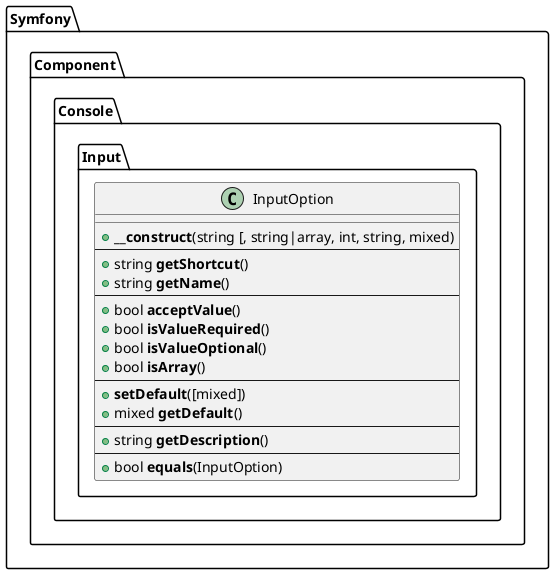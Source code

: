 @startuml
namespace Symfony.Component.Console.Input {
    class InputOption {
        __
        +<b>__construct</b>(string [, string|array, int, string, mixed)
        --
        +string <b>getShortcut</b>()
        +string <b>getName</b>()
        --
        +bool <b>acceptValue</b>()
        +bool <b>isValueRequired</b>()
        +bool <b>isValueOptional</b>()
        +bool <b>isArray</b>()
        --
        +<b>setDefault</b>([mixed])
        +mixed <b>getDefault</b>()
        --
        +string <b>getDescription</b>()
        --
        +bool <b>equals</b>(InputOption)
    }
}
@enduml
